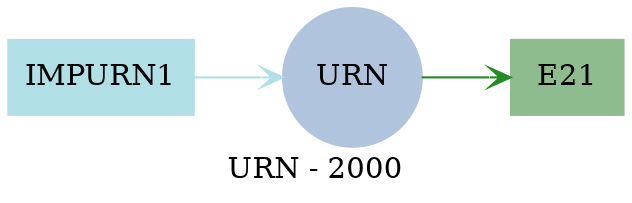strict digraph result_commodity_URN {
	label       = "URN - 2000" ;

	compound    = "True" ;
	concentrate = "True" ;
	rankdir     = "LR" ;
	splines     = "True" ;

	node [ shape="box", style="filled" ] ;
	edge [
	  arrowhead  = "vee",
	  fontsize   = "8",
	  label      = "   ",
	  labelfloat = "False",
	  labelfontcolor = "lightgreen"
	  len        = "2",
	  weight     = "0.5",
	] ;

	"URN" [ color="lightsteelblue", href="../results/results2000.svg", shape="circle" ] ;

	subgraph used_techs {
		node [ color="darkseagreen" ] ;

		"E21" [ href="../results/results_E21_2000.svg" ] ;
	}

	subgraph used_techs {
		node [ color="powderblue" ] ;

		"IMPURN1" ;
	}

	subgraph in_use_flows {
		edge [ color="forestgreen" ] ;

		"URN" -> "E21" ;
	}

	subgraph unused_flows {
		edge [ color="powderblue" ] ;

		"IMPURN1" -> "URN" ;
	}
}
